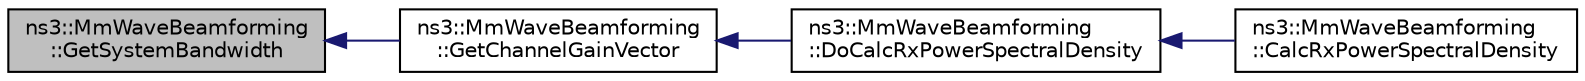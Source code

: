 digraph "ns3::MmWaveBeamforming::GetSystemBandwidth"
{
  edge [fontname="Helvetica",fontsize="10",labelfontname="Helvetica",labelfontsize="10"];
  node [fontname="Helvetica",fontsize="10",shape=record];
  rankdir="LR";
  Node1 [label="ns3::MmWaveBeamforming\l::GetSystemBandwidth",height=0.2,width=0.4,color="black", fillcolor="grey75", style="filled", fontcolor="black"];
  Node1 -> Node2 [dir="back",color="midnightblue",fontsize="10",style="solid"];
  Node2 [label="ns3::MmWaveBeamforming\l::GetChannelGainVector",height=0.2,width=0.4,color="black", fillcolor="white", style="filled",URL="$dc/d81/classns3_1_1MmWaveBeamforming.html#a874dc6be592a7e9665bf855990f6f1b4"];
  Node2 -> Node3 [dir="back",color="midnightblue",fontsize="10",style="solid"];
  Node3 [label="ns3::MmWaveBeamforming\l::DoCalcRxPowerSpectralDensity",height=0.2,width=0.4,color="black", fillcolor="white", style="filled",URL="$dc/d81/classns3_1_1MmWaveBeamforming.html#ad3ba8df3cac25621dda994fbd1a0080d",tooltip="below function is changed by sjkang1117 "];
  Node3 -> Node4 [dir="back",color="midnightblue",fontsize="10",style="solid"];
  Node4 [label="ns3::MmWaveBeamforming\l::CalcRxPowerSpectralDensity",height=0.2,width=0.4,color="black", fillcolor="white", style="filled",URL="$dc/d81/classns3_1_1MmWaveBeamforming.html#aec238993ada0c52fe6e0230bdbc929d7"];
}
